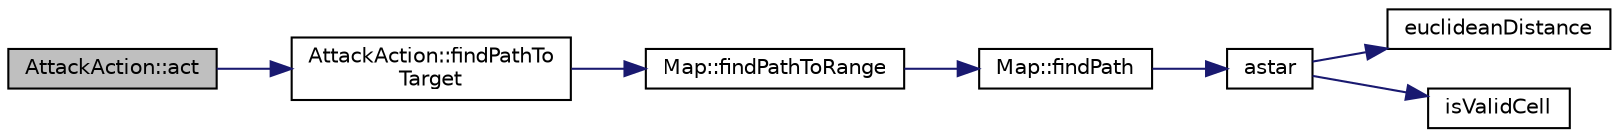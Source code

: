 digraph "AttackAction::act"
{
 // LATEX_PDF_SIZE
  edge [fontname="Helvetica",fontsize="10",labelfontname="Helvetica",labelfontsize="10"];
  node [fontname="Helvetica",fontsize="10",shape=record];
  rankdir="LR";
  Node1 [label="AttackAction::act",height=0.2,width=0.4,color="black", fillcolor="grey75", style="filled", fontcolor="black",tooltip="Attack functionality, which performs attacks against target and moves closer to the target if not in ..."];
  Node1 -> Node2 [color="midnightblue",fontsize="10",style="solid",fontname="Helvetica"];
  Node2 [label="AttackAction::findPathTo\lTarget",height=0.2,width=0.4,color="black", fillcolor="white", style="filled",URL="$classAttackAction.html#ac867c6e8d4ce94d908fad8c80a13eb5a",tooltip="Finds a path to the target."];
  Node2 -> Node3 [color="midnightblue",fontsize="10",style="solid",fontname="Helvetica"];
  Node3 [label="Map::findPathToRange",height=0.2,width=0.4,color="black", fillcolor="white", style="filled",URL="$classMap.html#a48f0a9b97e0a95978934a0a99f63ee28",tooltip="Finds a path to some locations range. Can be used, for example, if the attack target is not in range,..."];
  Node3 -> Node4 [color="midnightblue",fontsize="10",style="solid",fontname="Helvetica"];
  Node4 [label="Map::findPath",height=0.2,width=0.4,color="black", fillcolor="white", style="filled",URL="$classMap.html#a693fa7c9f08dfb26f74afce62d795b59",tooltip="Finds a path from start to end."];
  Node4 -> Node5 [color="midnightblue",fontsize="10",style="solid",fontname="Helvetica"];
  Node5 [label="astar",height=0.2,width=0.4,color="black", fillcolor="white", style="filled",URL="$server_2src_2world_2Utils_8cpp.html#ac2a70af5436b8b68792d3d467a42cc98",tooltip="A-star algorithm made to work with the access map format. Allows diagonal movement and has a heuristi..."];
  Node5 -> Node6 [color="midnightblue",fontsize="10",style="solid",fontname="Helvetica"];
  Node6 [label="euclideanDistance",height=0.2,width=0.4,color="black", fillcolor="white", style="filled",URL="$server_2src_2world_2Utils_8cpp.html#a301851ebbe7e47130cde965d54a9b220",tooltip="Calculate the euclidean distance between two points."];
  Node5 -> Node7 [color="midnightblue",fontsize="10",style="solid",fontname="Helvetica"];
  Node7 [label="isValidCell",height=0.2,width=0.4,color="black", fillcolor="white", style="filled",URL="$server_2src_2world_2Utils_8cpp.html#a1e58627f4f02de892dd1d1931b08243f",tooltip="Check if cell is valid and accessible from given direction."];
}
